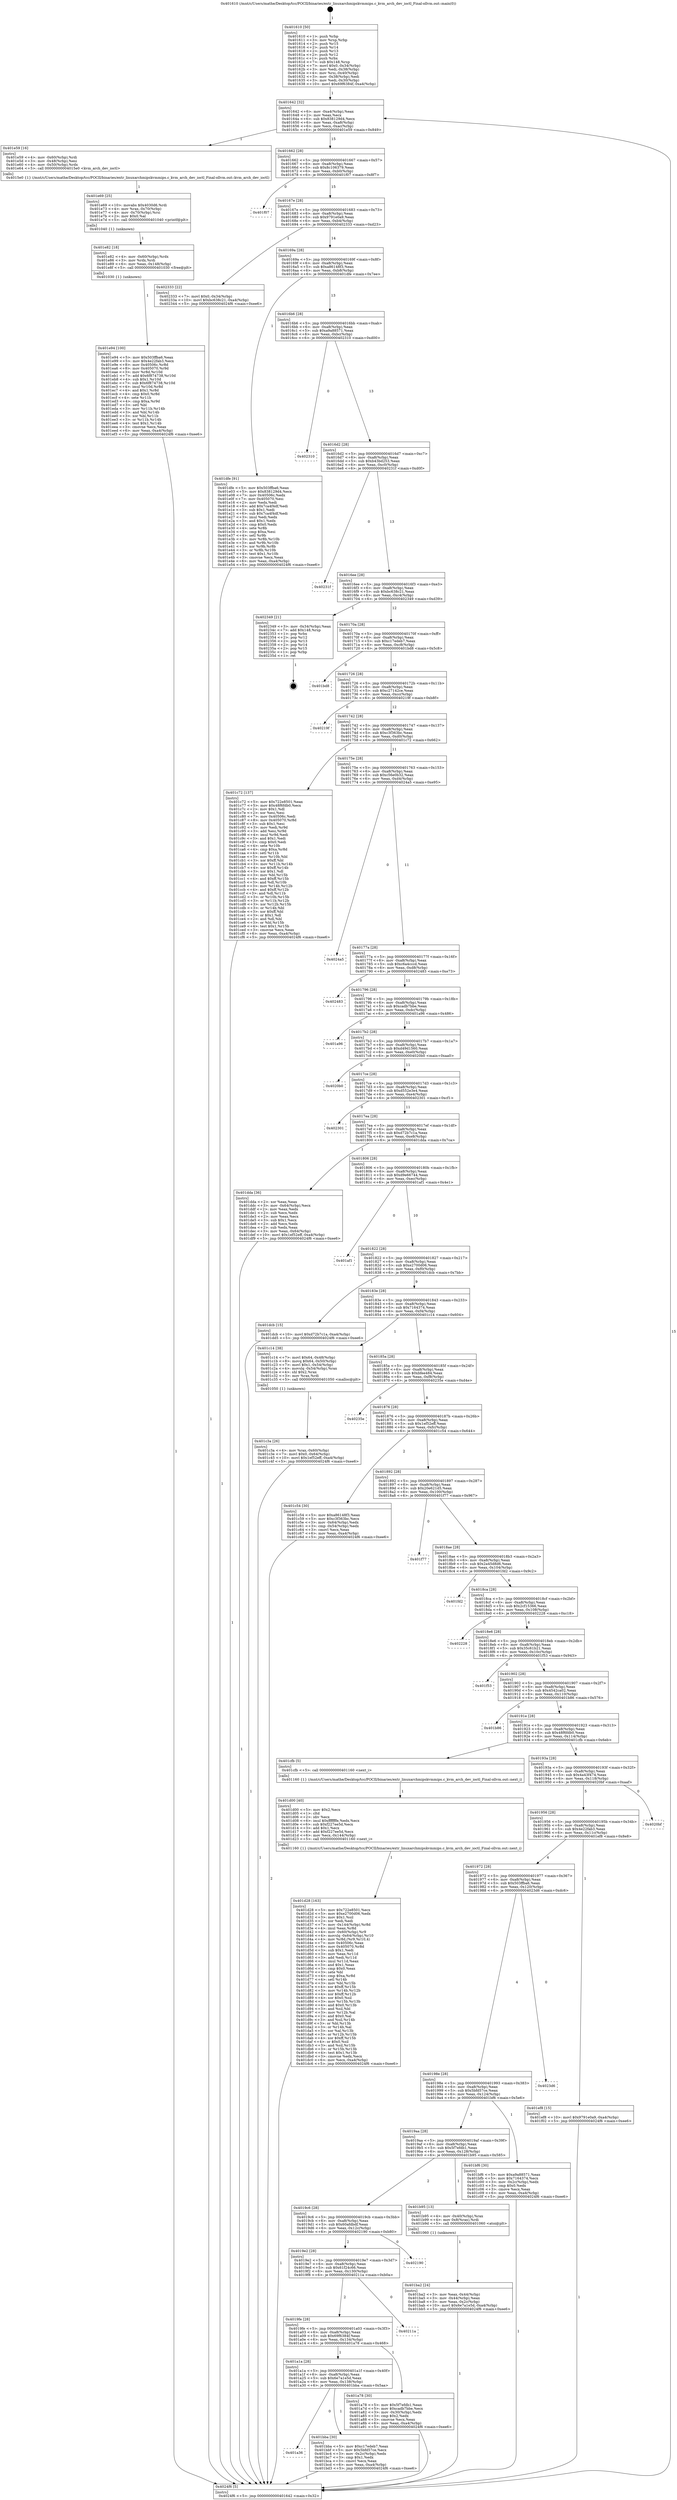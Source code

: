 digraph "0x401610" {
  label = "0x401610 (/mnt/c/Users/mathe/Desktop/tcc/POCII/binaries/extr_linuxarchmipskvmmips.c_kvm_arch_dev_ioctl_Final-ollvm.out::main(0))"
  labelloc = "t"
  node[shape=record]

  Entry [label="",width=0.3,height=0.3,shape=circle,fillcolor=black,style=filled]
  "0x401642" [label="{
     0x401642 [32]\l
     | [instrs]\l
     &nbsp;&nbsp;0x401642 \<+6\>: mov -0xa4(%rbp),%eax\l
     &nbsp;&nbsp;0x401648 \<+2\>: mov %eax,%ecx\l
     &nbsp;&nbsp;0x40164a \<+6\>: sub $0x838129d4,%ecx\l
     &nbsp;&nbsp;0x401650 \<+6\>: mov %eax,-0xa8(%rbp)\l
     &nbsp;&nbsp;0x401656 \<+6\>: mov %ecx,-0xac(%rbp)\l
     &nbsp;&nbsp;0x40165c \<+6\>: je 0000000000401e59 \<main+0x849\>\l
  }"]
  "0x401e59" [label="{
     0x401e59 [16]\l
     | [instrs]\l
     &nbsp;&nbsp;0x401e59 \<+4\>: mov -0x60(%rbp),%rdi\l
     &nbsp;&nbsp;0x401e5d \<+3\>: mov -0x48(%rbp),%esi\l
     &nbsp;&nbsp;0x401e60 \<+4\>: mov -0x50(%rbp),%rdx\l
     &nbsp;&nbsp;0x401e64 \<+5\>: call 00000000004015e0 \<kvm_arch_dev_ioctl\>\l
     | [calls]\l
     &nbsp;&nbsp;0x4015e0 \{1\} (/mnt/c/Users/mathe/Desktop/tcc/POCII/binaries/extr_linuxarchmipskvmmips.c_kvm_arch_dev_ioctl_Final-ollvm.out::kvm_arch_dev_ioctl)\l
  }"]
  "0x401662" [label="{
     0x401662 [28]\l
     | [instrs]\l
     &nbsp;&nbsp;0x401662 \<+5\>: jmp 0000000000401667 \<main+0x57\>\l
     &nbsp;&nbsp;0x401667 \<+6\>: mov -0xa8(%rbp),%eax\l
     &nbsp;&nbsp;0x40166d \<+5\>: sub $0x8c106379,%eax\l
     &nbsp;&nbsp;0x401672 \<+6\>: mov %eax,-0xb0(%rbp)\l
     &nbsp;&nbsp;0x401678 \<+6\>: je 0000000000401f07 \<main+0x8f7\>\l
  }"]
  Exit [label="",width=0.3,height=0.3,shape=circle,fillcolor=black,style=filled,peripheries=2]
  "0x401f07" [label="{
     0x401f07\l
  }", style=dashed]
  "0x40167e" [label="{
     0x40167e [28]\l
     | [instrs]\l
     &nbsp;&nbsp;0x40167e \<+5\>: jmp 0000000000401683 \<main+0x73\>\l
     &nbsp;&nbsp;0x401683 \<+6\>: mov -0xa8(%rbp),%eax\l
     &nbsp;&nbsp;0x401689 \<+5\>: sub $0x9791e0a9,%eax\l
     &nbsp;&nbsp;0x40168e \<+6\>: mov %eax,-0xb4(%rbp)\l
     &nbsp;&nbsp;0x401694 \<+6\>: je 0000000000402333 \<main+0xd23\>\l
  }"]
  "0x401e94" [label="{
     0x401e94 [100]\l
     | [instrs]\l
     &nbsp;&nbsp;0x401e94 \<+5\>: mov $0x503ffba6,%eax\l
     &nbsp;&nbsp;0x401e99 \<+5\>: mov $0x4e22fab3,%ecx\l
     &nbsp;&nbsp;0x401e9e \<+8\>: mov 0x40506c,%r8d\l
     &nbsp;&nbsp;0x401ea6 \<+8\>: mov 0x405070,%r9d\l
     &nbsp;&nbsp;0x401eae \<+3\>: mov %r8d,%r10d\l
     &nbsp;&nbsp;0x401eb1 \<+7\>: add $0x6f874738,%r10d\l
     &nbsp;&nbsp;0x401eb8 \<+4\>: sub $0x1,%r10d\l
     &nbsp;&nbsp;0x401ebc \<+7\>: sub $0x6f874738,%r10d\l
     &nbsp;&nbsp;0x401ec3 \<+4\>: imul %r10d,%r8d\l
     &nbsp;&nbsp;0x401ec7 \<+4\>: and $0x1,%r8d\l
     &nbsp;&nbsp;0x401ecb \<+4\>: cmp $0x0,%r8d\l
     &nbsp;&nbsp;0x401ecf \<+4\>: sete %r11b\l
     &nbsp;&nbsp;0x401ed3 \<+4\>: cmp $0xa,%r9d\l
     &nbsp;&nbsp;0x401ed7 \<+3\>: setl %bl\l
     &nbsp;&nbsp;0x401eda \<+3\>: mov %r11b,%r14b\l
     &nbsp;&nbsp;0x401edd \<+3\>: and %bl,%r14b\l
     &nbsp;&nbsp;0x401ee0 \<+3\>: xor %bl,%r11b\l
     &nbsp;&nbsp;0x401ee3 \<+3\>: or %r11b,%r14b\l
     &nbsp;&nbsp;0x401ee6 \<+4\>: test $0x1,%r14b\l
     &nbsp;&nbsp;0x401eea \<+3\>: cmovne %ecx,%eax\l
     &nbsp;&nbsp;0x401eed \<+6\>: mov %eax,-0xa4(%rbp)\l
     &nbsp;&nbsp;0x401ef3 \<+5\>: jmp 00000000004024f6 \<main+0xee6\>\l
  }"]
  "0x402333" [label="{
     0x402333 [22]\l
     | [instrs]\l
     &nbsp;&nbsp;0x402333 \<+7\>: movl $0x0,-0x34(%rbp)\l
     &nbsp;&nbsp;0x40233a \<+10\>: movl $0xbc638c21,-0xa4(%rbp)\l
     &nbsp;&nbsp;0x402344 \<+5\>: jmp 00000000004024f6 \<main+0xee6\>\l
  }"]
  "0x40169a" [label="{
     0x40169a [28]\l
     | [instrs]\l
     &nbsp;&nbsp;0x40169a \<+5\>: jmp 000000000040169f \<main+0x8f\>\l
     &nbsp;&nbsp;0x40169f \<+6\>: mov -0xa8(%rbp),%eax\l
     &nbsp;&nbsp;0x4016a5 \<+5\>: sub $0xa86148f3,%eax\l
     &nbsp;&nbsp;0x4016aa \<+6\>: mov %eax,-0xb8(%rbp)\l
     &nbsp;&nbsp;0x4016b0 \<+6\>: je 0000000000401dfe \<main+0x7ee\>\l
  }"]
  "0x401e82" [label="{
     0x401e82 [18]\l
     | [instrs]\l
     &nbsp;&nbsp;0x401e82 \<+4\>: mov -0x60(%rbp),%rdx\l
     &nbsp;&nbsp;0x401e86 \<+3\>: mov %rdx,%rdi\l
     &nbsp;&nbsp;0x401e89 \<+6\>: mov %eax,-0x148(%rbp)\l
     &nbsp;&nbsp;0x401e8f \<+5\>: call 0000000000401030 \<free@plt\>\l
     | [calls]\l
     &nbsp;&nbsp;0x401030 \{1\} (unknown)\l
  }"]
  "0x401dfe" [label="{
     0x401dfe [91]\l
     | [instrs]\l
     &nbsp;&nbsp;0x401dfe \<+5\>: mov $0x503ffba6,%eax\l
     &nbsp;&nbsp;0x401e03 \<+5\>: mov $0x838129d4,%ecx\l
     &nbsp;&nbsp;0x401e08 \<+7\>: mov 0x40506c,%edx\l
     &nbsp;&nbsp;0x401e0f \<+7\>: mov 0x405070,%esi\l
     &nbsp;&nbsp;0x401e16 \<+2\>: mov %edx,%edi\l
     &nbsp;&nbsp;0x401e18 \<+6\>: add $0x7ca4f4df,%edi\l
     &nbsp;&nbsp;0x401e1e \<+3\>: sub $0x1,%edi\l
     &nbsp;&nbsp;0x401e21 \<+6\>: sub $0x7ca4f4df,%edi\l
     &nbsp;&nbsp;0x401e27 \<+3\>: imul %edi,%edx\l
     &nbsp;&nbsp;0x401e2a \<+3\>: and $0x1,%edx\l
     &nbsp;&nbsp;0x401e2d \<+3\>: cmp $0x0,%edx\l
     &nbsp;&nbsp;0x401e30 \<+4\>: sete %r8b\l
     &nbsp;&nbsp;0x401e34 \<+3\>: cmp $0xa,%esi\l
     &nbsp;&nbsp;0x401e37 \<+4\>: setl %r9b\l
     &nbsp;&nbsp;0x401e3b \<+3\>: mov %r8b,%r10b\l
     &nbsp;&nbsp;0x401e3e \<+3\>: and %r9b,%r10b\l
     &nbsp;&nbsp;0x401e41 \<+3\>: xor %r9b,%r8b\l
     &nbsp;&nbsp;0x401e44 \<+3\>: or %r8b,%r10b\l
     &nbsp;&nbsp;0x401e47 \<+4\>: test $0x1,%r10b\l
     &nbsp;&nbsp;0x401e4b \<+3\>: cmovne %ecx,%eax\l
     &nbsp;&nbsp;0x401e4e \<+6\>: mov %eax,-0xa4(%rbp)\l
     &nbsp;&nbsp;0x401e54 \<+5\>: jmp 00000000004024f6 \<main+0xee6\>\l
  }"]
  "0x4016b6" [label="{
     0x4016b6 [28]\l
     | [instrs]\l
     &nbsp;&nbsp;0x4016b6 \<+5\>: jmp 00000000004016bb \<main+0xab\>\l
     &nbsp;&nbsp;0x4016bb \<+6\>: mov -0xa8(%rbp),%eax\l
     &nbsp;&nbsp;0x4016c1 \<+5\>: sub $0xa9a88571,%eax\l
     &nbsp;&nbsp;0x4016c6 \<+6\>: mov %eax,-0xbc(%rbp)\l
     &nbsp;&nbsp;0x4016cc \<+6\>: je 0000000000402310 \<main+0xd00\>\l
  }"]
  "0x401e69" [label="{
     0x401e69 [25]\l
     | [instrs]\l
     &nbsp;&nbsp;0x401e69 \<+10\>: movabs $0x4030d6,%rdi\l
     &nbsp;&nbsp;0x401e73 \<+4\>: mov %rax,-0x70(%rbp)\l
     &nbsp;&nbsp;0x401e77 \<+4\>: mov -0x70(%rbp),%rsi\l
     &nbsp;&nbsp;0x401e7b \<+2\>: mov $0x0,%al\l
     &nbsp;&nbsp;0x401e7d \<+5\>: call 0000000000401040 \<printf@plt\>\l
     | [calls]\l
     &nbsp;&nbsp;0x401040 \{1\} (unknown)\l
  }"]
  "0x402310" [label="{
     0x402310\l
  }", style=dashed]
  "0x4016d2" [label="{
     0x4016d2 [28]\l
     | [instrs]\l
     &nbsp;&nbsp;0x4016d2 \<+5\>: jmp 00000000004016d7 \<main+0xc7\>\l
     &nbsp;&nbsp;0x4016d7 \<+6\>: mov -0xa8(%rbp),%eax\l
     &nbsp;&nbsp;0x4016dd \<+5\>: sub $0xb43bd253,%eax\l
     &nbsp;&nbsp;0x4016e2 \<+6\>: mov %eax,-0xc0(%rbp)\l
     &nbsp;&nbsp;0x4016e8 \<+6\>: je 000000000040231f \<main+0xd0f\>\l
  }"]
  "0x401d28" [label="{
     0x401d28 [163]\l
     | [instrs]\l
     &nbsp;&nbsp;0x401d28 \<+5\>: mov $0x722e8501,%ecx\l
     &nbsp;&nbsp;0x401d2d \<+5\>: mov $0xe2700d06,%edx\l
     &nbsp;&nbsp;0x401d32 \<+3\>: mov $0x1,%sil\l
     &nbsp;&nbsp;0x401d35 \<+2\>: xor %edi,%edi\l
     &nbsp;&nbsp;0x401d37 \<+7\>: mov -0x144(%rbp),%r8d\l
     &nbsp;&nbsp;0x401d3e \<+4\>: imul %eax,%r8d\l
     &nbsp;&nbsp;0x401d42 \<+4\>: mov -0x60(%rbp),%r9\l
     &nbsp;&nbsp;0x401d46 \<+4\>: movslq -0x64(%rbp),%r10\l
     &nbsp;&nbsp;0x401d4a \<+4\>: mov %r8d,(%r9,%r10,4)\l
     &nbsp;&nbsp;0x401d4e \<+7\>: mov 0x40506c,%eax\l
     &nbsp;&nbsp;0x401d55 \<+8\>: mov 0x405070,%r8d\l
     &nbsp;&nbsp;0x401d5d \<+3\>: sub $0x1,%edi\l
     &nbsp;&nbsp;0x401d60 \<+3\>: mov %eax,%r11d\l
     &nbsp;&nbsp;0x401d63 \<+3\>: add %edi,%r11d\l
     &nbsp;&nbsp;0x401d66 \<+4\>: imul %r11d,%eax\l
     &nbsp;&nbsp;0x401d6a \<+3\>: and $0x1,%eax\l
     &nbsp;&nbsp;0x401d6d \<+3\>: cmp $0x0,%eax\l
     &nbsp;&nbsp;0x401d70 \<+3\>: sete %bl\l
     &nbsp;&nbsp;0x401d73 \<+4\>: cmp $0xa,%r8d\l
     &nbsp;&nbsp;0x401d77 \<+4\>: setl %r14b\l
     &nbsp;&nbsp;0x401d7b \<+3\>: mov %bl,%r15b\l
     &nbsp;&nbsp;0x401d7e \<+4\>: xor $0xff,%r15b\l
     &nbsp;&nbsp;0x401d82 \<+3\>: mov %r14b,%r12b\l
     &nbsp;&nbsp;0x401d85 \<+4\>: xor $0xff,%r12b\l
     &nbsp;&nbsp;0x401d89 \<+4\>: xor $0x0,%sil\l
     &nbsp;&nbsp;0x401d8d \<+3\>: mov %r15b,%r13b\l
     &nbsp;&nbsp;0x401d90 \<+4\>: and $0x0,%r13b\l
     &nbsp;&nbsp;0x401d94 \<+3\>: and %sil,%bl\l
     &nbsp;&nbsp;0x401d97 \<+3\>: mov %r12b,%al\l
     &nbsp;&nbsp;0x401d9a \<+2\>: and $0x0,%al\l
     &nbsp;&nbsp;0x401d9c \<+3\>: and %sil,%r14b\l
     &nbsp;&nbsp;0x401d9f \<+3\>: or %bl,%r13b\l
     &nbsp;&nbsp;0x401da2 \<+3\>: or %r14b,%al\l
     &nbsp;&nbsp;0x401da5 \<+3\>: xor %al,%r13b\l
     &nbsp;&nbsp;0x401da8 \<+3\>: or %r12b,%r15b\l
     &nbsp;&nbsp;0x401dab \<+4\>: xor $0xff,%r15b\l
     &nbsp;&nbsp;0x401daf \<+4\>: or $0x0,%sil\l
     &nbsp;&nbsp;0x401db3 \<+3\>: and %sil,%r15b\l
     &nbsp;&nbsp;0x401db6 \<+3\>: or %r15b,%r13b\l
     &nbsp;&nbsp;0x401db9 \<+4\>: test $0x1,%r13b\l
     &nbsp;&nbsp;0x401dbd \<+3\>: cmovne %edx,%ecx\l
     &nbsp;&nbsp;0x401dc0 \<+6\>: mov %ecx,-0xa4(%rbp)\l
     &nbsp;&nbsp;0x401dc6 \<+5\>: jmp 00000000004024f6 \<main+0xee6\>\l
  }"]
  "0x40231f" [label="{
     0x40231f\l
  }", style=dashed]
  "0x4016ee" [label="{
     0x4016ee [28]\l
     | [instrs]\l
     &nbsp;&nbsp;0x4016ee \<+5\>: jmp 00000000004016f3 \<main+0xe3\>\l
     &nbsp;&nbsp;0x4016f3 \<+6\>: mov -0xa8(%rbp),%eax\l
     &nbsp;&nbsp;0x4016f9 \<+5\>: sub $0xbc638c21,%eax\l
     &nbsp;&nbsp;0x4016fe \<+6\>: mov %eax,-0xc4(%rbp)\l
     &nbsp;&nbsp;0x401704 \<+6\>: je 0000000000402349 \<main+0xd39\>\l
  }"]
  "0x401d00" [label="{
     0x401d00 [40]\l
     | [instrs]\l
     &nbsp;&nbsp;0x401d00 \<+5\>: mov $0x2,%ecx\l
     &nbsp;&nbsp;0x401d05 \<+1\>: cltd\l
     &nbsp;&nbsp;0x401d06 \<+2\>: idiv %ecx\l
     &nbsp;&nbsp;0x401d08 \<+6\>: imul $0xfffffffe,%edx,%ecx\l
     &nbsp;&nbsp;0x401d0e \<+6\>: sub $0xf227ee5d,%ecx\l
     &nbsp;&nbsp;0x401d14 \<+3\>: add $0x1,%ecx\l
     &nbsp;&nbsp;0x401d17 \<+6\>: add $0xf227ee5d,%ecx\l
     &nbsp;&nbsp;0x401d1d \<+6\>: mov %ecx,-0x144(%rbp)\l
     &nbsp;&nbsp;0x401d23 \<+5\>: call 0000000000401160 \<next_i\>\l
     | [calls]\l
     &nbsp;&nbsp;0x401160 \{1\} (/mnt/c/Users/mathe/Desktop/tcc/POCII/binaries/extr_linuxarchmipskvmmips.c_kvm_arch_dev_ioctl_Final-ollvm.out::next_i)\l
  }"]
  "0x402349" [label="{
     0x402349 [21]\l
     | [instrs]\l
     &nbsp;&nbsp;0x402349 \<+3\>: mov -0x34(%rbp),%eax\l
     &nbsp;&nbsp;0x40234c \<+7\>: add $0x148,%rsp\l
     &nbsp;&nbsp;0x402353 \<+1\>: pop %rbx\l
     &nbsp;&nbsp;0x402354 \<+2\>: pop %r12\l
     &nbsp;&nbsp;0x402356 \<+2\>: pop %r13\l
     &nbsp;&nbsp;0x402358 \<+2\>: pop %r14\l
     &nbsp;&nbsp;0x40235a \<+2\>: pop %r15\l
     &nbsp;&nbsp;0x40235c \<+1\>: pop %rbp\l
     &nbsp;&nbsp;0x40235d \<+1\>: ret\l
  }"]
  "0x40170a" [label="{
     0x40170a [28]\l
     | [instrs]\l
     &nbsp;&nbsp;0x40170a \<+5\>: jmp 000000000040170f \<main+0xff\>\l
     &nbsp;&nbsp;0x40170f \<+6\>: mov -0xa8(%rbp),%eax\l
     &nbsp;&nbsp;0x401715 \<+5\>: sub $0xc17edeb7,%eax\l
     &nbsp;&nbsp;0x40171a \<+6\>: mov %eax,-0xc8(%rbp)\l
     &nbsp;&nbsp;0x401720 \<+6\>: je 0000000000401bd8 \<main+0x5c8\>\l
  }"]
  "0x401c3a" [label="{
     0x401c3a [26]\l
     | [instrs]\l
     &nbsp;&nbsp;0x401c3a \<+4\>: mov %rax,-0x60(%rbp)\l
     &nbsp;&nbsp;0x401c3e \<+7\>: movl $0x0,-0x64(%rbp)\l
     &nbsp;&nbsp;0x401c45 \<+10\>: movl $0x1ef52eff,-0xa4(%rbp)\l
     &nbsp;&nbsp;0x401c4f \<+5\>: jmp 00000000004024f6 \<main+0xee6\>\l
  }"]
  "0x401bd8" [label="{
     0x401bd8\l
  }", style=dashed]
  "0x401726" [label="{
     0x401726 [28]\l
     | [instrs]\l
     &nbsp;&nbsp;0x401726 \<+5\>: jmp 000000000040172b \<main+0x11b\>\l
     &nbsp;&nbsp;0x40172b \<+6\>: mov -0xa8(%rbp),%eax\l
     &nbsp;&nbsp;0x401731 \<+5\>: sub $0xc27142ce,%eax\l
     &nbsp;&nbsp;0x401736 \<+6\>: mov %eax,-0xcc(%rbp)\l
     &nbsp;&nbsp;0x40173c \<+6\>: je 000000000040219f \<main+0xb8f\>\l
  }"]
  "0x401a36" [label="{
     0x401a36\l
  }", style=dashed]
  "0x40219f" [label="{
     0x40219f\l
  }", style=dashed]
  "0x401742" [label="{
     0x401742 [28]\l
     | [instrs]\l
     &nbsp;&nbsp;0x401742 \<+5\>: jmp 0000000000401747 \<main+0x137\>\l
     &nbsp;&nbsp;0x401747 \<+6\>: mov -0xa8(%rbp),%eax\l
     &nbsp;&nbsp;0x40174d \<+5\>: sub $0xc3f363bc,%eax\l
     &nbsp;&nbsp;0x401752 \<+6\>: mov %eax,-0xd0(%rbp)\l
     &nbsp;&nbsp;0x401758 \<+6\>: je 0000000000401c72 \<main+0x662\>\l
  }"]
  "0x401bba" [label="{
     0x401bba [30]\l
     | [instrs]\l
     &nbsp;&nbsp;0x401bba \<+5\>: mov $0xc17edeb7,%eax\l
     &nbsp;&nbsp;0x401bbf \<+5\>: mov $0x5bfd57ce,%ecx\l
     &nbsp;&nbsp;0x401bc4 \<+3\>: mov -0x2c(%rbp),%edx\l
     &nbsp;&nbsp;0x401bc7 \<+3\>: cmp $0x1,%edx\l
     &nbsp;&nbsp;0x401bca \<+3\>: cmovl %ecx,%eax\l
     &nbsp;&nbsp;0x401bcd \<+6\>: mov %eax,-0xa4(%rbp)\l
     &nbsp;&nbsp;0x401bd3 \<+5\>: jmp 00000000004024f6 \<main+0xee6\>\l
  }"]
  "0x401c72" [label="{
     0x401c72 [137]\l
     | [instrs]\l
     &nbsp;&nbsp;0x401c72 \<+5\>: mov $0x722e8501,%eax\l
     &nbsp;&nbsp;0x401c77 \<+5\>: mov $0x48f6fdb0,%ecx\l
     &nbsp;&nbsp;0x401c7c \<+2\>: mov $0x1,%dl\l
     &nbsp;&nbsp;0x401c7e \<+2\>: xor %esi,%esi\l
     &nbsp;&nbsp;0x401c80 \<+7\>: mov 0x40506c,%edi\l
     &nbsp;&nbsp;0x401c87 \<+8\>: mov 0x405070,%r8d\l
     &nbsp;&nbsp;0x401c8f \<+3\>: sub $0x1,%esi\l
     &nbsp;&nbsp;0x401c92 \<+3\>: mov %edi,%r9d\l
     &nbsp;&nbsp;0x401c95 \<+3\>: add %esi,%r9d\l
     &nbsp;&nbsp;0x401c98 \<+4\>: imul %r9d,%edi\l
     &nbsp;&nbsp;0x401c9c \<+3\>: and $0x1,%edi\l
     &nbsp;&nbsp;0x401c9f \<+3\>: cmp $0x0,%edi\l
     &nbsp;&nbsp;0x401ca2 \<+4\>: sete %r10b\l
     &nbsp;&nbsp;0x401ca6 \<+4\>: cmp $0xa,%r8d\l
     &nbsp;&nbsp;0x401caa \<+4\>: setl %r11b\l
     &nbsp;&nbsp;0x401cae \<+3\>: mov %r10b,%bl\l
     &nbsp;&nbsp;0x401cb1 \<+3\>: xor $0xff,%bl\l
     &nbsp;&nbsp;0x401cb4 \<+3\>: mov %r11b,%r14b\l
     &nbsp;&nbsp;0x401cb7 \<+4\>: xor $0xff,%r14b\l
     &nbsp;&nbsp;0x401cbb \<+3\>: xor $0x1,%dl\l
     &nbsp;&nbsp;0x401cbe \<+3\>: mov %bl,%r15b\l
     &nbsp;&nbsp;0x401cc1 \<+4\>: and $0xff,%r15b\l
     &nbsp;&nbsp;0x401cc5 \<+3\>: and %dl,%r10b\l
     &nbsp;&nbsp;0x401cc8 \<+3\>: mov %r14b,%r12b\l
     &nbsp;&nbsp;0x401ccb \<+4\>: and $0xff,%r12b\l
     &nbsp;&nbsp;0x401ccf \<+3\>: and %dl,%r11b\l
     &nbsp;&nbsp;0x401cd2 \<+3\>: or %r10b,%r15b\l
     &nbsp;&nbsp;0x401cd5 \<+3\>: or %r11b,%r12b\l
     &nbsp;&nbsp;0x401cd8 \<+3\>: xor %r12b,%r15b\l
     &nbsp;&nbsp;0x401cdb \<+3\>: or %r14b,%bl\l
     &nbsp;&nbsp;0x401cde \<+3\>: xor $0xff,%bl\l
     &nbsp;&nbsp;0x401ce1 \<+3\>: or $0x1,%dl\l
     &nbsp;&nbsp;0x401ce4 \<+2\>: and %dl,%bl\l
     &nbsp;&nbsp;0x401ce6 \<+3\>: or %bl,%r15b\l
     &nbsp;&nbsp;0x401ce9 \<+4\>: test $0x1,%r15b\l
     &nbsp;&nbsp;0x401ced \<+3\>: cmovne %ecx,%eax\l
     &nbsp;&nbsp;0x401cf0 \<+6\>: mov %eax,-0xa4(%rbp)\l
     &nbsp;&nbsp;0x401cf6 \<+5\>: jmp 00000000004024f6 \<main+0xee6\>\l
  }"]
  "0x40175e" [label="{
     0x40175e [28]\l
     | [instrs]\l
     &nbsp;&nbsp;0x40175e \<+5\>: jmp 0000000000401763 \<main+0x153\>\l
     &nbsp;&nbsp;0x401763 \<+6\>: mov -0xa8(%rbp),%eax\l
     &nbsp;&nbsp;0x401769 \<+5\>: sub $0xc56e0b32,%eax\l
     &nbsp;&nbsp;0x40176e \<+6\>: mov %eax,-0xd4(%rbp)\l
     &nbsp;&nbsp;0x401774 \<+6\>: je 00000000004024a5 \<main+0xe95\>\l
  }"]
  "0x401ba2" [label="{
     0x401ba2 [24]\l
     | [instrs]\l
     &nbsp;&nbsp;0x401ba2 \<+3\>: mov %eax,-0x44(%rbp)\l
     &nbsp;&nbsp;0x401ba5 \<+3\>: mov -0x44(%rbp),%eax\l
     &nbsp;&nbsp;0x401ba8 \<+3\>: mov %eax,-0x2c(%rbp)\l
     &nbsp;&nbsp;0x401bab \<+10\>: movl $0x6e7a1e5d,-0xa4(%rbp)\l
     &nbsp;&nbsp;0x401bb5 \<+5\>: jmp 00000000004024f6 \<main+0xee6\>\l
  }"]
  "0x4024a5" [label="{
     0x4024a5\l
  }", style=dashed]
  "0x40177a" [label="{
     0x40177a [28]\l
     | [instrs]\l
     &nbsp;&nbsp;0x40177a \<+5\>: jmp 000000000040177f \<main+0x16f\>\l
     &nbsp;&nbsp;0x40177f \<+6\>: mov -0xa8(%rbp),%eax\l
     &nbsp;&nbsp;0x401785 \<+5\>: sub $0xc6a4cccd,%eax\l
     &nbsp;&nbsp;0x40178a \<+6\>: mov %eax,-0xd8(%rbp)\l
     &nbsp;&nbsp;0x401790 \<+6\>: je 0000000000402483 \<main+0xe73\>\l
  }"]
  "0x401610" [label="{
     0x401610 [50]\l
     | [instrs]\l
     &nbsp;&nbsp;0x401610 \<+1\>: push %rbp\l
     &nbsp;&nbsp;0x401611 \<+3\>: mov %rsp,%rbp\l
     &nbsp;&nbsp;0x401614 \<+2\>: push %r15\l
     &nbsp;&nbsp;0x401616 \<+2\>: push %r14\l
     &nbsp;&nbsp;0x401618 \<+2\>: push %r13\l
     &nbsp;&nbsp;0x40161a \<+2\>: push %r12\l
     &nbsp;&nbsp;0x40161c \<+1\>: push %rbx\l
     &nbsp;&nbsp;0x40161d \<+7\>: sub $0x148,%rsp\l
     &nbsp;&nbsp;0x401624 \<+7\>: movl $0x0,-0x34(%rbp)\l
     &nbsp;&nbsp;0x40162b \<+3\>: mov %edi,-0x38(%rbp)\l
     &nbsp;&nbsp;0x40162e \<+4\>: mov %rsi,-0x40(%rbp)\l
     &nbsp;&nbsp;0x401632 \<+3\>: mov -0x38(%rbp),%edi\l
     &nbsp;&nbsp;0x401635 \<+3\>: mov %edi,-0x30(%rbp)\l
     &nbsp;&nbsp;0x401638 \<+10\>: movl $0x69f6384f,-0xa4(%rbp)\l
  }"]
  "0x402483" [label="{
     0x402483\l
  }", style=dashed]
  "0x401796" [label="{
     0x401796 [28]\l
     | [instrs]\l
     &nbsp;&nbsp;0x401796 \<+5\>: jmp 000000000040179b \<main+0x18b\>\l
     &nbsp;&nbsp;0x40179b \<+6\>: mov -0xa8(%rbp),%eax\l
     &nbsp;&nbsp;0x4017a1 \<+5\>: sub $0xcadb7bbe,%eax\l
     &nbsp;&nbsp;0x4017a6 \<+6\>: mov %eax,-0xdc(%rbp)\l
     &nbsp;&nbsp;0x4017ac \<+6\>: je 0000000000401a96 \<main+0x486\>\l
  }"]
  "0x4024f6" [label="{
     0x4024f6 [5]\l
     | [instrs]\l
     &nbsp;&nbsp;0x4024f6 \<+5\>: jmp 0000000000401642 \<main+0x32\>\l
  }"]
  "0x401a96" [label="{
     0x401a96\l
  }", style=dashed]
  "0x4017b2" [label="{
     0x4017b2 [28]\l
     | [instrs]\l
     &nbsp;&nbsp;0x4017b2 \<+5\>: jmp 00000000004017b7 \<main+0x1a7\>\l
     &nbsp;&nbsp;0x4017b7 \<+6\>: mov -0xa8(%rbp),%eax\l
     &nbsp;&nbsp;0x4017bd \<+5\>: sub $0xd49d1560,%eax\l
     &nbsp;&nbsp;0x4017c2 \<+6\>: mov %eax,-0xe0(%rbp)\l
     &nbsp;&nbsp;0x4017c8 \<+6\>: je 00000000004020b0 \<main+0xaa0\>\l
  }"]
  "0x401a1a" [label="{
     0x401a1a [28]\l
     | [instrs]\l
     &nbsp;&nbsp;0x401a1a \<+5\>: jmp 0000000000401a1f \<main+0x40f\>\l
     &nbsp;&nbsp;0x401a1f \<+6\>: mov -0xa8(%rbp),%eax\l
     &nbsp;&nbsp;0x401a25 \<+5\>: sub $0x6e7a1e5d,%eax\l
     &nbsp;&nbsp;0x401a2a \<+6\>: mov %eax,-0x138(%rbp)\l
     &nbsp;&nbsp;0x401a30 \<+6\>: je 0000000000401bba \<main+0x5aa\>\l
  }"]
  "0x4020b0" [label="{
     0x4020b0\l
  }", style=dashed]
  "0x4017ce" [label="{
     0x4017ce [28]\l
     | [instrs]\l
     &nbsp;&nbsp;0x4017ce \<+5\>: jmp 00000000004017d3 \<main+0x1c3\>\l
     &nbsp;&nbsp;0x4017d3 \<+6\>: mov -0xa8(%rbp),%eax\l
     &nbsp;&nbsp;0x4017d9 \<+5\>: sub $0xd552e3e4,%eax\l
     &nbsp;&nbsp;0x4017de \<+6\>: mov %eax,-0xe4(%rbp)\l
     &nbsp;&nbsp;0x4017e4 \<+6\>: je 0000000000402301 \<main+0xcf1\>\l
  }"]
  "0x401a78" [label="{
     0x401a78 [30]\l
     | [instrs]\l
     &nbsp;&nbsp;0x401a78 \<+5\>: mov $0x5f7efdb1,%eax\l
     &nbsp;&nbsp;0x401a7d \<+5\>: mov $0xcadb7bbe,%ecx\l
     &nbsp;&nbsp;0x401a82 \<+3\>: mov -0x30(%rbp),%edx\l
     &nbsp;&nbsp;0x401a85 \<+3\>: cmp $0x2,%edx\l
     &nbsp;&nbsp;0x401a88 \<+3\>: cmovne %ecx,%eax\l
     &nbsp;&nbsp;0x401a8b \<+6\>: mov %eax,-0xa4(%rbp)\l
     &nbsp;&nbsp;0x401a91 \<+5\>: jmp 00000000004024f6 \<main+0xee6\>\l
  }"]
  "0x402301" [label="{
     0x402301\l
  }", style=dashed]
  "0x4017ea" [label="{
     0x4017ea [28]\l
     | [instrs]\l
     &nbsp;&nbsp;0x4017ea \<+5\>: jmp 00000000004017ef \<main+0x1df\>\l
     &nbsp;&nbsp;0x4017ef \<+6\>: mov -0xa8(%rbp),%eax\l
     &nbsp;&nbsp;0x4017f5 \<+5\>: sub $0xd72b7c1a,%eax\l
     &nbsp;&nbsp;0x4017fa \<+6\>: mov %eax,-0xe8(%rbp)\l
     &nbsp;&nbsp;0x401800 \<+6\>: je 0000000000401dda \<main+0x7ca\>\l
  }"]
  "0x4019fe" [label="{
     0x4019fe [28]\l
     | [instrs]\l
     &nbsp;&nbsp;0x4019fe \<+5\>: jmp 0000000000401a03 \<main+0x3f3\>\l
     &nbsp;&nbsp;0x401a03 \<+6\>: mov -0xa8(%rbp),%eax\l
     &nbsp;&nbsp;0x401a09 \<+5\>: sub $0x69f6384f,%eax\l
     &nbsp;&nbsp;0x401a0e \<+6\>: mov %eax,-0x134(%rbp)\l
     &nbsp;&nbsp;0x401a14 \<+6\>: je 0000000000401a78 \<main+0x468\>\l
  }"]
  "0x401dda" [label="{
     0x401dda [36]\l
     | [instrs]\l
     &nbsp;&nbsp;0x401dda \<+2\>: xor %eax,%eax\l
     &nbsp;&nbsp;0x401ddc \<+3\>: mov -0x64(%rbp),%ecx\l
     &nbsp;&nbsp;0x401ddf \<+2\>: mov %eax,%edx\l
     &nbsp;&nbsp;0x401de1 \<+2\>: sub %ecx,%edx\l
     &nbsp;&nbsp;0x401de3 \<+2\>: mov %eax,%ecx\l
     &nbsp;&nbsp;0x401de5 \<+3\>: sub $0x1,%ecx\l
     &nbsp;&nbsp;0x401de8 \<+2\>: add %ecx,%edx\l
     &nbsp;&nbsp;0x401dea \<+2\>: sub %edx,%eax\l
     &nbsp;&nbsp;0x401dec \<+3\>: mov %eax,-0x64(%rbp)\l
     &nbsp;&nbsp;0x401def \<+10\>: movl $0x1ef52eff,-0xa4(%rbp)\l
     &nbsp;&nbsp;0x401df9 \<+5\>: jmp 00000000004024f6 \<main+0xee6\>\l
  }"]
  "0x401806" [label="{
     0x401806 [28]\l
     | [instrs]\l
     &nbsp;&nbsp;0x401806 \<+5\>: jmp 000000000040180b \<main+0x1fb\>\l
     &nbsp;&nbsp;0x40180b \<+6\>: mov -0xa8(%rbp),%eax\l
     &nbsp;&nbsp;0x401811 \<+5\>: sub $0xd9e66744,%eax\l
     &nbsp;&nbsp;0x401816 \<+6\>: mov %eax,-0xec(%rbp)\l
     &nbsp;&nbsp;0x40181c \<+6\>: je 0000000000401af1 \<main+0x4e1\>\l
  }"]
  "0x40211a" [label="{
     0x40211a\l
  }", style=dashed]
  "0x401af1" [label="{
     0x401af1\l
  }", style=dashed]
  "0x401822" [label="{
     0x401822 [28]\l
     | [instrs]\l
     &nbsp;&nbsp;0x401822 \<+5\>: jmp 0000000000401827 \<main+0x217\>\l
     &nbsp;&nbsp;0x401827 \<+6\>: mov -0xa8(%rbp),%eax\l
     &nbsp;&nbsp;0x40182d \<+5\>: sub $0xe2700d06,%eax\l
     &nbsp;&nbsp;0x401832 \<+6\>: mov %eax,-0xf0(%rbp)\l
     &nbsp;&nbsp;0x401838 \<+6\>: je 0000000000401dcb \<main+0x7bb\>\l
  }"]
  "0x4019e2" [label="{
     0x4019e2 [28]\l
     | [instrs]\l
     &nbsp;&nbsp;0x4019e2 \<+5\>: jmp 00000000004019e7 \<main+0x3d7\>\l
     &nbsp;&nbsp;0x4019e7 \<+6\>: mov -0xa8(%rbp),%eax\l
     &nbsp;&nbsp;0x4019ed \<+5\>: sub $0x61f24c66,%eax\l
     &nbsp;&nbsp;0x4019f2 \<+6\>: mov %eax,-0x130(%rbp)\l
     &nbsp;&nbsp;0x4019f8 \<+6\>: je 000000000040211a \<main+0xb0a\>\l
  }"]
  "0x401dcb" [label="{
     0x401dcb [15]\l
     | [instrs]\l
     &nbsp;&nbsp;0x401dcb \<+10\>: movl $0xd72b7c1a,-0xa4(%rbp)\l
     &nbsp;&nbsp;0x401dd5 \<+5\>: jmp 00000000004024f6 \<main+0xee6\>\l
  }"]
  "0x40183e" [label="{
     0x40183e [28]\l
     | [instrs]\l
     &nbsp;&nbsp;0x40183e \<+5\>: jmp 0000000000401843 \<main+0x233\>\l
     &nbsp;&nbsp;0x401843 \<+6\>: mov -0xa8(%rbp),%eax\l
     &nbsp;&nbsp;0x401849 \<+5\>: sub $0x7164374,%eax\l
     &nbsp;&nbsp;0x40184e \<+6\>: mov %eax,-0xf4(%rbp)\l
     &nbsp;&nbsp;0x401854 \<+6\>: je 0000000000401c14 \<main+0x604\>\l
  }"]
  "0x402190" [label="{
     0x402190\l
  }", style=dashed]
  "0x401c14" [label="{
     0x401c14 [38]\l
     | [instrs]\l
     &nbsp;&nbsp;0x401c14 \<+7\>: movl $0x64,-0x48(%rbp)\l
     &nbsp;&nbsp;0x401c1b \<+8\>: movq $0x64,-0x50(%rbp)\l
     &nbsp;&nbsp;0x401c23 \<+7\>: movl $0x1,-0x54(%rbp)\l
     &nbsp;&nbsp;0x401c2a \<+4\>: movslq -0x54(%rbp),%rax\l
     &nbsp;&nbsp;0x401c2e \<+4\>: shl $0x2,%rax\l
     &nbsp;&nbsp;0x401c32 \<+3\>: mov %rax,%rdi\l
     &nbsp;&nbsp;0x401c35 \<+5\>: call 0000000000401050 \<malloc@plt\>\l
     | [calls]\l
     &nbsp;&nbsp;0x401050 \{1\} (unknown)\l
  }"]
  "0x40185a" [label="{
     0x40185a [28]\l
     | [instrs]\l
     &nbsp;&nbsp;0x40185a \<+5\>: jmp 000000000040185f \<main+0x24f\>\l
     &nbsp;&nbsp;0x40185f \<+6\>: mov -0xa8(%rbp),%eax\l
     &nbsp;&nbsp;0x401865 \<+5\>: sub $0xbfee484,%eax\l
     &nbsp;&nbsp;0x40186a \<+6\>: mov %eax,-0xf8(%rbp)\l
     &nbsp;&nbsp;0x401870 \<+6\>: je 000000000040235e \<main+0xd4e\>\l
  }"]
  "0x4019c6" [label="{
     0x4019c6 [28]\l
     | [instrs]\l
     &nbsp;&nbsp;0x4019c6 \<+5\>: jmp 00000000004019cb \<main+0x3bb\>\l
     &nbsp;&nbsp;0x4019cb \<+6\>: mov -0xa8(%rbp),%eax\l
     &nbsp;&nbsp;0x4019d1 \<+5\>: sub $0x60afdbdf,%eax\l
     &nbsp;&nbsp;0x4019d6 \<+6\>: mov %eax,-0x12c(%rbp)\l
     &nbsp;&nbsp;0x4019dc \<+6\>: je 0000000000402190 \<main+0xb80\>\l
  }"]
  "0x40235e" [label="{
     0x40235e\l
  }", style=dashed]
  "0x401876" [label="{
     0x401876 [28]\l
     | [instrs]\l
     &nbsp;&nbsp;0x401876 \<+5\>: jmp 000000000040187b \<main+0x26b\>\l
     &nbsp;&nbsp;0x40187b \<+6\>: mov -0xa8(%rbp),%eax\l
     &nbsp;&nbsp;0x401881 \<+5\>: sub $0x1ef52eff,%eax\l
     &nbsp;&nbsp;0x401886 \<+6\>: mov %eax,-0xfc(%rbp)\l
     &nbsp;&nbsp;0x40188c \<+6\>: je 0000000000401c54 \<main+0x644\>\l
  }"]
  "0x401b95" [label="{
     0x401b95 [13]\l
     | [instrs]\l
     &nbsp;&nbsp;0x401b95 \<+4\>: mov -0x40(%rbp),%rax\l
     &nbsp;&nbsp;0x401b99 \<+4\>: mov 0x8(%rax),%rdi\l
     &nbsp;&nbsp;0x401b9d \<+5\>: call 0000000000401060 \<atoi@plt\>\l
     | [calls]\l
     &nbsp;&nbsp;0x401060 \{1\} (unknown)\l
  }"]
  "0x401c54" [label="{
     0x401c54 [30]\l
     | [instrs]\l
     &nbsp;&nbsp;0x401c54 \<+5\>: mov $0xa86148f3,%eax\l
     &nbsp;&nbsp;0x401c59 \<+5\>: mov $0xc3f363bc,%ecx\l
     &nbsp;&nbsp;0x401c5e \<+3\>: mov -0x64(%rbp),%edx\l
     &nbsp;&nbsp;0x401c61 \<+3\>: cmp -0x54(%rbp),%edx\l
     &nbsp;&nbsp;0x401c64 \<+3\>: cmovl %ecx,%eax\l
     &nbsp;&nbsp;0x401c67 \<+6\>: mov %eax,-0xa4(%rbp)\l
     &nbsp;&nbsp;0x401c6d \<+5\>: jmp 00000000004024f6 \<main+0xee6\>\l
  }"]
  "0x401892" [label="{
     0x401892 [28]\l
     | [instrs]\l
     &nbsp;&nbsp;0x401892 \<+5\>: jmp 0000000000401897 \<main+0x287\>\l
     &nbsp;&nbsp;0x401897 \<+6\>: mov -0xa8(%rbp),%eax\l
     &nbsp;&nbsp;0x40189d \<+5\>: sub $0x20e621d5,%eax\l
     &nbsp;&nbsp;0x4018a2 \<+6\>: mov %eax,-0x100(%rbp)\l
     &nbsp;&nbsp;0x4018a8 \<+6\>: je 0000000000401f77 \<main+0x967\>\l
  }"]
  "0x4019aa" [label="{
     0x4019aa [28]\l
     | [instrs]\l
     &nbsp;&nbsp;0x4019aa \<+5\>: jmp 00000000004019af \<main+0x39f\>\l
     &nbsp;&nbsp;0x4019af \<+6\>: mov -0xa8(%rbp),%eax\l
     &nbsp;&nbsp;0x4019b5 \<+5\>: sub $0x5f7efdb1,%eax\l
     &nbsp;&nbsp;0x4019ba \<+6\>: mov %eax,-0x128(%rbp)\l
     &nbsp;&nbsp;0x4019c0 \<+6\>: je 0000000000401b95 \<main+0x585\>\l
  }"]
  "0x401f77" [label="{
     0x401f77\l
  }", style=dashed]
  "0x4018ae" [label="{
     0x4018ae [28]\l
     | [instrs]\l
     &nbsp;&nbsp;0x4018ae \<+5\>: jmp 00000000004018b3 \<main+0x2a3\>\l
     &nbsp;&nbsp;0x4018b3 \<+6\>: mov -0xa8(%rbp),%eax\l
     &nbsp;&nbsp;0x4018b9 \<+5\>: sub $0x2a45d8d6,%eax\l
     &nbsp;&nbsp;0x4018be \<+6\>: mov %eax,-0x104(%rbp)\l
     &nbsp;&nbsp;0x4018c4 \<+6\>: je 0000000000401fd2 \<main+0x9c2\>\l
  }"]
  "0x401bf6" [label="{
     0x401bf6 [30]\l
     | [instrs]\l
     &nbsp;&nbsp;0x401bf6 \<+5\>: mov $0xa9a88571,%eax\l
     &nbsp;&nbsp;0x401bfb \<+5\>: mov $0x7164374,%ecx\l
     &nbsp;&nbsp;0x401c00 \<+3\>: mov -0x2c(%rbp),%edx\l
     &nbsp;&nbsp;0x401c03 \<+3\>: cmp $0x0,%edx\l
     &nbsp;&nbsp;0x401c06 \<+3\>: cmove %ecx,%eax\l
     &nbsp;&nbsp;0x401c09 \<+6\>: mov %eax,-0xa4(%rbp)\l
     &nbsp;&nbsp;0x401c0f \<+5\>: jmp 00000000004024f6 \<main+0xee6\>\l
  }"]
  "0x401fd2" [label="{
     0x401fd2\l
  }", style=dashed]
  "0x4018ca" [label="{
     0x4018ca [28]\l
     | [instrs]\l
     &nbsp;&nbsp;0x4018ca \<+5\>: jmp 00000000004018cf \<main+0x2bf\>\l
     &nbsp;&nbsp;0x4018cf \<+6\>: mov -0xa8(%rbp),%eax\l
     &nbsp;&nbsp;0x4018d5 \<+5\>: sub $0x2cf15366,%eax\l
     &nbsp;&nbsp;0x4018da \<+6\>: mov %eax,-0x108(%rbp)\l
     &nbsp;&nbsp;0x4018e0 \<+6\>: je 0000000000402228 \<main+0xc18\>\l
  }"]
  "0x40198e" [label="{
     0x40198e [28]\l
     | [instrs]\l
     &nbsp;&nbsp;0x40198e \<+5\>: jmp 0000000000401993 \<main+0x383\>\l
     &nbsp;&nbsp;0x401993 \<+6\>: mov -0xa8(%rbp),%eax\l
     &nbsp;&nbsp;0x401999 \<+5\>: sub $0x5bfd57ce,%eax\l
     &nbsp;&nbsp;0x40199e \<+6\>: mov %eax,-0x124(%rbp)\l
     &nbsp;&nbsp;0x4019a4 \<+6\>: je 0000000000401bf6 \<main+0x5e6\>\l
  }"]
  "0x402228" [label="{
     0x402228\l
  }", style=dashed]
  "0x4018e6" [label="{
     0x4018e6 [28]\l
     | [instrs]\l
     &nbsp;&nbsp;0x4018e6 \<+5\>: jmp 00000000004018eb \<main+0x2db\>\l
     &nbsp;&nbsp;0x4018eb \<+6\>: mov -0xa8(%rbp),%eax\l
     &nbsp;&nbsp;0x4018f1 \<+5\>: sub $0x35c61b21,%eax\l
     &nbsp;&nbsp;0x4018f6 \<+6\>: mov %eax,-0x10c(%rbp)\l
     &nbsp;&nbsp;0x4018fc \<+6\>: je 0000000000401f53 \<main+0x943\>\l
  }"]
  "0x4023d6" [label="{
     0x4023d6\l
  }", style=dashed]
  "0x401f53" [label="{
     0x401f53\l
  }", style=dashed]
  "0x401902" [label="{
     0x401902 [28]\l
     | [instrs]\l
     &nbsp;&nbsp;0x401902 \<+5\>: jmp 0000000000401907 \<main+0x2f7\>\l
     &nbsp;&nbsp;0x401907 \<+6\>: mov -0xa8(%rbp),%eax\l
     &nbsp;&nbsp;0x40190d \<+5\>: sub $0x4542ca02,%eax\l
     &nbsp;&nbsp;0x401912 \<+6\>: mov %eax,-0x110(%rbp)\l
     &nbsp;&nbsp;0x401918 \<+6\>: je 0000000000401b86 \<main+0x576\>\l
  }"]
  "0x401972" [label="{
     0x401972 [28]\l
     | [instrs]\l
     &nbsp;&nbsp;0x401972 \<+5\>: jmp 0000000000401977 \<main+0x367\>\l
     &nbsp;&nbsp;0x401977 \<+6\>: mov -0xa8(%rbp),%eax\l
     &nbsp;&nbsp;0x40197d \<+5\>: sub $0x503ffba6,%eax\l
     &nbsp;&nbsp;0x401982 \<+6\>: mov %eax,-0x120(%rbp)\l
     &nbsp;&nbsp;0x401988 \<+6\>: je 00000000004023d6 \<main+0xdc6\>\l
  }"]
  "0x401b86" [label="{
     0x401b86\l
  }", style=dashed]
  "0x40191e" [label="{
     0x40191e [28]\l
     | [instrs]\l
     &nbsp;&nbsp;0x40191e \<+5\>: jmp 0000000000401923 \<main+0x313\>\l
     &nbsp;&nbsp;0x401923 \<+6\>: mov -0xa8(%rbp),%eax\l
     &nbsp;&nbsp;0x401929 \<+5\>: sub $0x48f6fdb0,%eax\l
     &nbsp;&nbsp;0x40192e \<+6\>: mov %eax,-0x114(%rbp)\l
     &nbsp;&nbsp;0x401934 \<+6\>: je 0000000000401cfb \<main+0x6eb\>\l
  }"]
  "0x401ef8" [label="{
     0x401ef8 [15]\l
     | [instrs]\l
     &nbsp;&nbsp;0x401ef8 \<+10\>: movl $0x9791e0a9,-0xa4(%rbp)\l
     &nbsp;&nbsp;0x401f02 \<+5\>: jmp 00000000004024f6 \<main+0xee6\>\l
  }"]
  "0x401cfb" [label="{
     0x401cfb [5]\l
     | [instrs]\l
     &nbsp;&nbsp;0x401cfb \<+5\>: call 0000000000401160 \<next_i\>\l
     | [calls]\l
     &nbsp;&nbsp;0x401160 \{1\} (/mnt/c/Users/mathe/Desktop/tcc/POCII/binaries/extr_linuxarchmipskvmmips.c_kvm_arch_dev_ioctl_Final-ollvm.out::next_i)\l
  }"]
  "0x40193a" [label="{
     0x40193a [28]\l
     | [instrs]\l
     &nbsp;&nbsp;0x40193a \<+5\>: jmp 000000000040193f \<main+0x32f\>\l
     &nbsp;&nbsp;0x40193f \<+6\>: mov -0xa8(%rbp),%eax\l
     &nbsp;&nbsp;0x401945 \<+5\>: sub $0x4a43f474,%eax\l
     &nbsp;&nbsp;0x40194a \<+6\>: mov %eax,-0x118(%rbp)\l
     &nbsp;&nbsp;0x401950 \<+6\>: je 00000000004020bf \<main+0xaaf\>\l
  }"]
  "0x401956" [label="{
     0x401956 [28]\l
     | [instrs]\l
     &nbsp;&nbsp;0x401956 \<+5\>: jmp 000000000040195b \<main+0x34b\>\l
     &nbsp;&nbsp;0x40195b \<+6\>: mov -0xa8(%rbp),%eax\l
     &nbsp;&nbsp;0x401961 \<+5\>: sub $0x4e22fab3,%eax\l
     &nbsp;&nbsp;0x401966 \<+6\>: mov %eax,-0x11c(%rbp)\l
     &nbsp;&nbsp;0x40196c \<+6\>: je 0000000000401ef8 \<main+0x8e8\>\l
  }"]
  "0x4020bf" [label="{
     0x4020bf\l
  }", style=dashed]
  Entry -> "0x401610" [label=" 1"]
  "0x401642" -> "0x401e59" [label=" 1"]
  "0x401642" -> "0x401662" [label=" 15"]
  "0x402349" -> Exit [label=" 1"]
  "0x401662" -> "0x401f07" [label=" 0"]
  "0x401662" -> "0x40167e" [label=" 15"]
  "0x402333" -> "0x4024f6" [label=" 1"]
  "0x40167e" -> "0x402333" [label=" 1"]
  "0x40167e" -> "0x40169a" [label=" 14"]
  "0x401ef8" -> "0x4024f6" [label=" 1"]
  "0x40169a" -> "0x401dfe" [label=" 1"]
  "0x40169a" -> "0x4016b6" [label=" 13"]
  "0x401e94" -> "0x4024f6" [label=" 1"]
  "0x4016b6" -> "0x402310" [label=" 0"]
  "0x4016b6" -> "0x4016d2" [label=" 13"]
  "0x401e82" -> "0x401e94" [label=" 1"]
  "0x4016d2" -> "0x40231f" [label=" 0"]
  "0x4016d2" -> "0x4016ee" [label=" 13"]
  "0x401e69" -> "0x401e82" [label=" 1"]
  "0x4016ee" -> "0x402349" [label=" 1"]
  "0x4016ee" -> "0x40170a" [label=" 12"]
  "0x401e59" -> "0x401e69" [label=" 1"]
  "0x40170a" -> "0x401bd8" [label=" 0"]
  "0x40170a" -> "0x401726" [label=" 12"]
  "0x401dfe" -> "0x4024f6" [label=" 1"]
  "0x401726" -> "0x40219f" [label=" 0"]
  "0x401726" -> "0x401742" [label=" 12"]
  "0x401dda" -> "0x4024f6" [label=" 1"]
  "0x401742" -> "0x401c72" [label=" 1"]
  "0x401742" -> "0x40175e" [label=" 11"]
  "0x401dcb" -> "0x4024f6" [label=" 1"]
  "0x40175e" -> "0x4024a5" [label=" 0"]
  "0x40175e" -> "0x40177a" [label=" 11"]
  "0x401d00" -> "0x401d28" [label=" 1"]
  "0x40177a" -> "0x402483" [label=" 0"]
  "0x40177a" -> "0x401796" [label=" 11"]
  "0x401cfb" -> "0x401d00" [label=" 1"]
  "0x401796" -> "0x401a96" [label=" 0"]
  "0x401796" -> "0x4017b2" [label=" 11"]
  "0x401c72" -> "0x4024f6" [label=" 1"]
  "0x4017b2" -> "0x4020b0" [label=" 0"]
  "0x4017b2" -> "0x4017ce" [label=" 11"]
  "0x401c54" -> "0x4024f6" [label=" 2"]
  "0x4017ce" -> "0x402301" [label=" 0"]
  "0x4017ce" -> "0x4017ea" [label=" 11"]
  "0x401c3a" -> "0x4024f6" [label=" 1"]
  "0x4017ea" -> "0x401dda" [label=" 1"]
  "0x4017ea" -> "0x401806" [label=" 10"]
  "0x401bf6" -> "0x4024f6" [label=" 1"]
  "0x401806" -> "0x401af1" [label=" 0"]
  "0x401806" -> "0x401822" [label=" 10"]
  "0x401bba" -> "0x4024f6" [label=" 1"]
  "0x401822" -> "0x401dcb" [label=" 1"]
  "0x401822" -> "0x40183e" [label=" 9"]
  "0x401a1a" -> "0x401bba" [label=" 1"]
  "0x40183e" -> "0x401c14" [label=" 1"]
  "0x40183e" -> "0x40185a" [label=" 8"]
  "0x401d28" -> "0x4024f6" [label=" 1"]
  "0x40185a" -> "0x40235e" [label=" 0"]
  "0x40185a" -> "0x401876" [label=" 8"]
  "0x401b95" -> "0x401ba2" [label=" 1"]
  "0x401876" -> "0x401c54" [label=" 2"]
  "0x401876" -> "0x401892" [label=" 6"]
  "0x4024f6" -> "0x401642" [label=" 15"]
  "0x401892" -> "0x401f77" [label=" 0"]
  "0x401892" -> "0x4018ae" [label=" 6"]
  "0x401a78" -> "0x4024f6" [label=" 1"]
  "0x4018ae" -> "0x401fd2" [label=" 0"]
  "0x4018ae" -> "0x4018ca" [label=" 6"]
  "0x4019fe" -> "0x401a1a" [label=" 1"]
  "0x4018ca" -> "0x402228" [label=" 0"]
  "0x4018ca" -> "0x4018e6" [label=" 6"]
  "0x401c14" -> "0x401c3a" [label=" 1"]
  "0x4018e6" -> "0x401f53" [label=" 0"]
  "0x4018e6" -> "0x401902" [label=" 6"]
  "0x4019e2" -> "0x4019fe" [label=" 2"]
  "0x401902" -> "0x401b86" [label=" 0"]
  "0x401902" -> "0x40191e" [label=" 6"]
  "0x401a1a" -> "0x401a36" [label=" 0"]
  "0x40191e" -> "0x401cfb" [label=" 1"]
  "0x40191e" -> "0x40193a" [label=" 5"]
  "0x4019c6" -> "0x4019e2" [label=" 2"]
  "0x40193a" -> "0x4020bf" [label=" 0"]
  "0x40193a" -> "0x401956" [label=" 5"]
  "0x4019c6" -> "0x402190" [label=" 0"]
  "0x401956" -> "0x401ef8" [label=" 1"]
  "0x401956" -> "0x401972" [label=" 4"]
  "0x4019e2" -> "0x40211a" [label=" 0"]
  "0x401972" -> "0x4023d6" [label=" 0"]
  "0x401972" -> "0x40198e" [label=" 4"]
  "0x4019fe" -> "0x401a78" [label=" 1"]
  "0x40198e" -> "0x401bf6" [label=" 1"]
  "0x40198e" -> "0x4019aa" [label=" 3"]
  "0x401610" -> "0x401642" [label=" 1"]
  "0x4019aa" -> "0x401b95" [label=" 1"]
  "0x4019aa" -> "0x4019c6" [label=" 2"]
  "0x401ba2" -> "0x4024f6" [label=" 1"]
}
